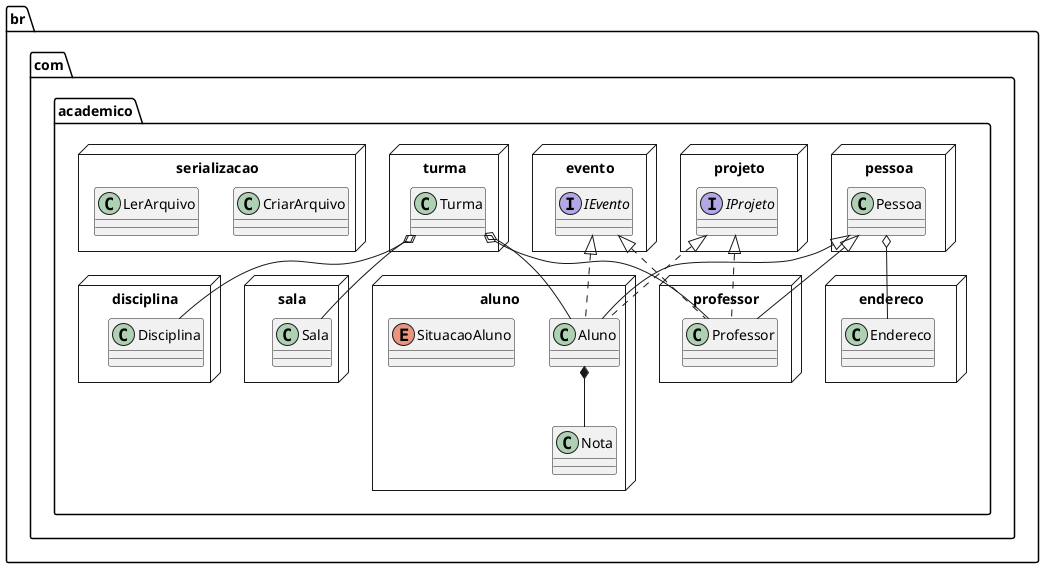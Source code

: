 @startuml Academico

    package br.com.academico.endereco <<Node>> {
        Class Endereco
    }

    package br.com.academico.professor <<Node>> {
        class Professor
    }

    package br.com.academico.aluno <<Node>> {
		class Aluno
        enum SituacaoAluno
        Aluno *-- Nota
    }

    package br.com.academico.pessoa <<Node>> {
		class Pessoa
        Pessoa o-- Endereco
        Pessoa <|-- Aluno
		Pessoa <|-- Professor
    }

    package br.com.academico.projeto <<Node>> {
		interface IProjeto
        IProjeto <|.. Professor
        IProjeto <|.. Aluno
    }

    package br.com.academico.evento <<Node>> {
	    interface IEvento
        IEvento <|.. Professor
        IEvento <|.. Aluno
    }

    package br.com.academico.sala <<Node>> {
		class Sala			   
	}

    package br.com.academico.disciplina <<Node>> {
	    class Disciplina
	}

    package br.com.academico.turma <<Node>> {
		class Turma
        Turma o-- Professor
        Turma o-- Sala
        Turma o-- Disciplina
        Turma o-- Aluno
    }

    package br.com.academico.serializacao <<Node>> {
        class CriarArquivo
        class LerArquivo
    }

@enduml